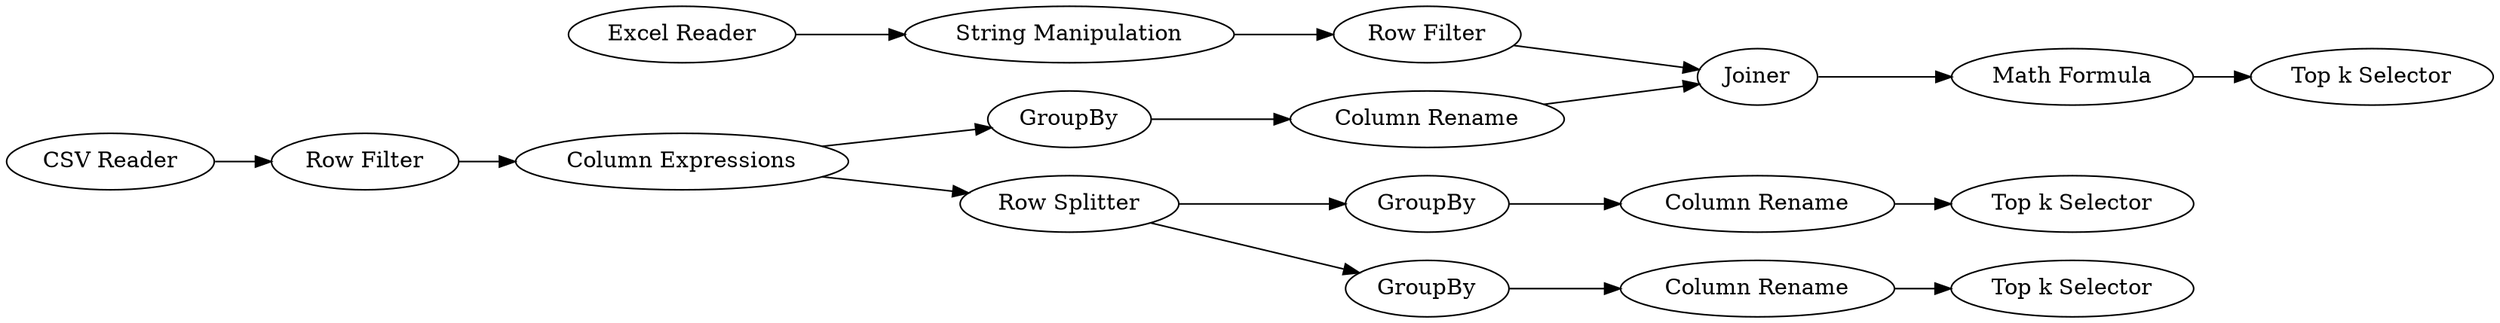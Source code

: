 digraph {
	9 -> 7
	16 -> 4
	7 -> 16
	18 -> 19
	13 -> 14
	6 -> 13
	4 -> 18
	1 -> 5
	3 -> 17
	17 -> 4
	14 -> 15
	2 -> 3
	8 -> 12
	5 -> 9
	12 -> 11
	9 -> 6
	6 -> 8
	5 [label="Row Filter"]
	16 [label="Column Rename"]
	13 [label=GroupBy]
	1 [label="CSV Reader"]
	7 [label=GroupBy]
	9 [label="Column Expressions"]
	11 [label="Top k Selector"]
	4 [label=Joiner]
	18 [label="Math Formula"]
	6 [label="Row Splitter"]
	8 [label=GroupBy]
	15 [label="Top k Selector"]
	14 [label="Column Rename"]
	17 [label="Row Filter"]
	3 [label="String Manipulation"]
	2 [label="Excel Reader"]
	12 [label="Column Rename"]
	19 [label="Top k Selector"]
	rankdir=LR
}
